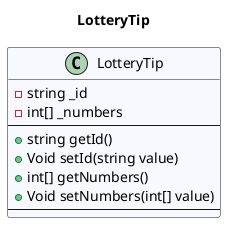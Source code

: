 @startuml LotteryTip
title LotteryTip
class LotteryTip #GhostWhite {
-string _id
-int[] _numbers
---
+string getId()
+Void setId(string value)
+int[] getNumbers()
+Void setNumbers(int[] value)
---
}
@enduml
